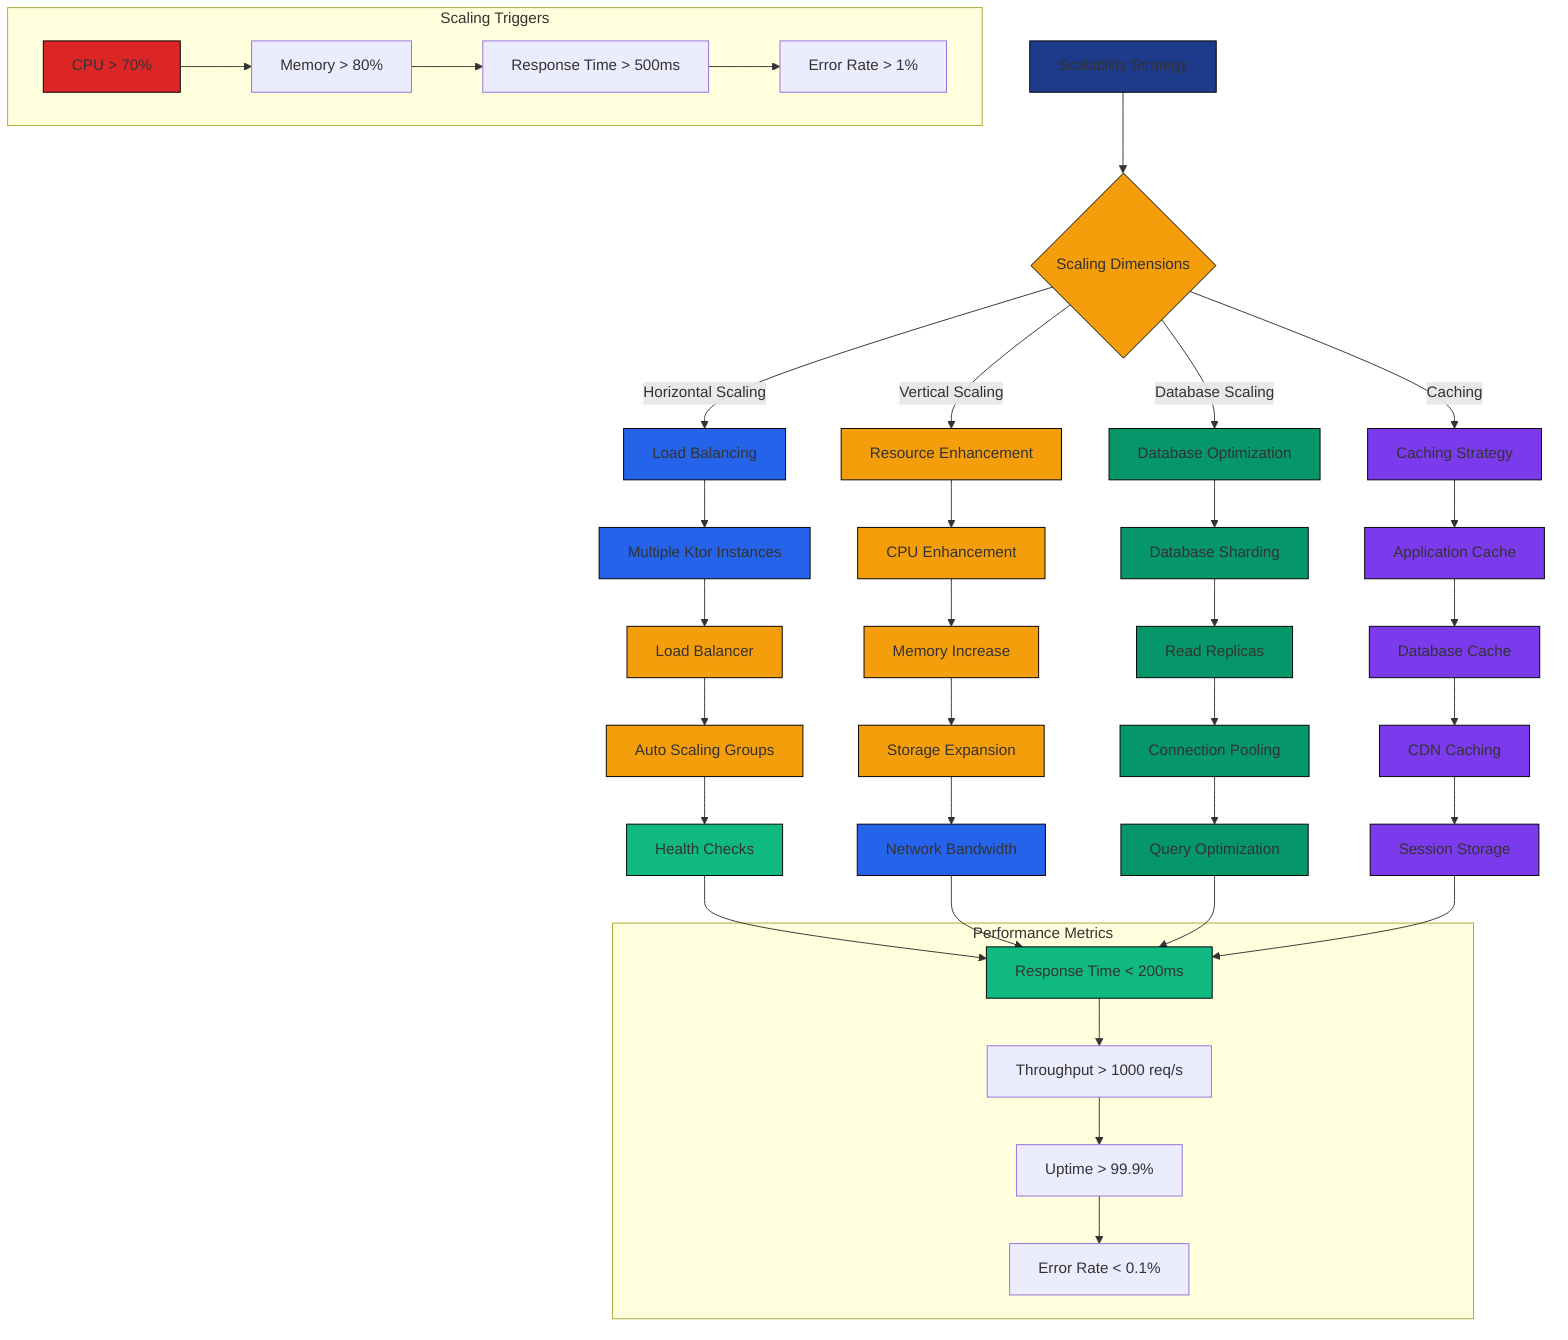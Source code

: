 ﻿graph TD
    A[Scalability Strategy] --> B{Scaling Dimensions}
    
    B -->|Horizontal Scaling| C[Load Balancing]
    B -->|Vertical Scaling| D[Resource Enhancement]
    B -->|Database Scaling| E[Database Optimization]
    B -->|Caching| F[Caching Strategy]
    
    C --> G[Multiple Ktor Instances]
    G --> H[Load Balancer]
    H --> I[Auto Scaling Groups]
    I --> J[Health Checks]
    
    D --> K[CPU Enhancement]
    K --> L[Memory Increase]
    L --> M[Storage Expansion]
    M --> N[Network Bandwidth]
    
    E --> O[Database Sharding]
    O --> P[Read Replicas]
    P --> Q[Connection Pooling]
    Q --> R[Query Optimization]
    
    F --> S[Application Cache]
    S --> T[Database Cache]
    T --> U[CDN Caching]
    U --> V[Session Storage]
    
    subgraph "Performance Metrics"
        W[Response Time < 200ms] --> X[Throughput > 1000 req/s]
        X --> Y[Uptime > 99.9%]
        Y --> Z[Error Rate < 0.1%]
    end
    
    subgraph "Scaling Triggers"
        AA[CPU > 70%] --> BB[Memory > 80%]
        BB --> CC[Response Time > 500ms]
        CC --> DD[Error Rate > 1%]
    end
    
    J --> W
    N --> W
    R --> W
    V --> W
    
    style A fill:#1E3A8A,stroke:#000000
    style B fill:#F59E0B,stroke:#000000
    style C fill:#2563EB,stroke:#000000
    style D fill:#F59E0B,stroke:#000000
    style E fill:#059669,stroke:#000000
    style F fill:#7C3AED,stroke:#000000
    style G fill:#2563EB,stroke:#000000
    style H fill:#F59E0B,stroke:#000000
    style I fill:#F59E0B,stroke:#000000
    style J fill:#10B981,stroke:#000000
    style K fill:#F59E0B,stroke:#000000
    style L fill:#F59E0B,stroke:#000000
    style M fill:#F59E0B,stroke:#000000
    style N fill:#2563EB,stroke:#000000
    style O fill:#059669,stroke:#000000
    style P fill:#059669,stroke:#000000
    style Q fill:#059669,stroke:#000000
    style R fill:#059669,stroke:#000000
    style S fill:#7C3AED,stroke:#000000
    style T fill:#7C3AED,stroke:#000000
    style U fill:#7C3AED,stroke:#000000
    style V fill:#7C3AED,stroke:#000000
    style W fill:#10B981,stroke:#000000
    style AA fill:#DC2626,stroke:#000000